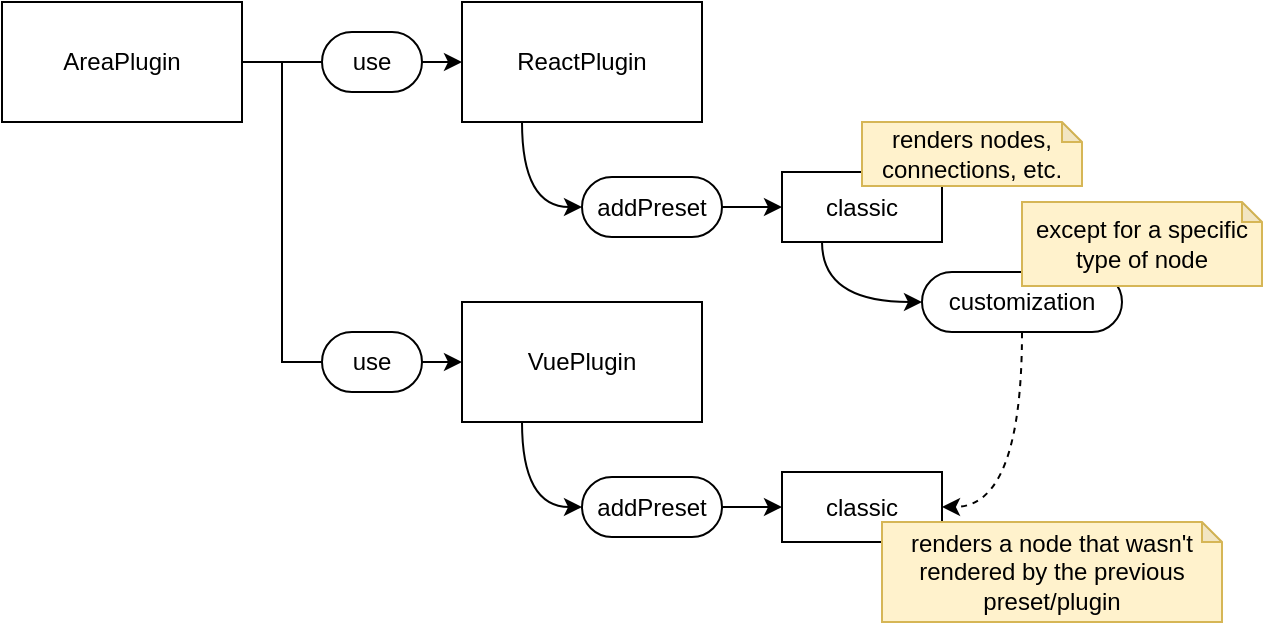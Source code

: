 <mxfile version="22.0.2" type="device">
  <diagram name="page-1" id="nTteX_-L-bd6lsjCAH_5">
    <mxGraphModel dx="1036" dy="606" grid="1" gridSize="10" guides="1" tooltips="1" connect="1" arrows="1" fold="1" page="1" pageScale="1" pageWidth="827" pageHeight="1169" math="0" shadow="0">
      <root>
        <mxCell id="0" />
        <mxCell id="1" parent="0" />
        <mxCell id="fbfoZVHTcV8SbdVOBE8y-40" style="edgeStyle=orthogonalEdgeStyle;rounded=0;orthogonalLoop=1;jettySize=auto;html=1;exitX=0.25;exitY=1;exitDx=0;exitDy=0;entryX=0;entryY=0.5;entryDx=0;entryDy=0;curved=1;" parent="1" source="0EIq4OgII-BHYrVc7AHv-1" target="fbfoZVHTcV8SbdVOBE8y-39" edge="1">
          <mxGeometry relative="1" as="geometry" />
        </mxCell>
        <mxCell id="0EIq4OgII-BHYrVc7AHv-1" value="classic" style="rounded=0;whiteSpace=wrap;html=1;" parent="1" vertex="1">
          <mxGeometry x="410" y="105" width="80" height="35" as="geometry" />
        </mxCell>
        <mxCell id="fbfoZVHTcV8SbdVOBE8y-3" style="edgeStyle=orthogonalEdgeStyle;rounded=0;orthogonalLoop=1;jettySize=auto;html=1;exitX=0.25;exitY=1;exitDx=0;exitDy=0;entryX=0;entryY=0.5;entryDx=0;entryDy=0;curved=1;" parent="1" source="z7vC7oLisWLh9jTTofFt-3" target="rceFUdOcMg6-CjwaC8J5-1" edge="1">
          <mxGeometry relative="1" as="geometry" />
        </mxCell>
        <mxCell id="z7vC7oLisWLh9jTTofFt-3" value="ReactPlugin" style="rounded=0;whiteSpace=wrap;html=1;" parent="1" vertex="1">
          <mxGeometry x="250" y="20" width="120" height="60" as="geometry" />
        </mxCell>
        <mxCell id="fbfoZVHTcV8SbdVOBE8y-2" style="edgeStyle=orthogonalEdgeStyle;rounded=0;orthogonalLoop=1;jettySize=auto;html=1;exitX=1;exitY=0.5;exitDx=0;exitDy=0;entryX=0;entryY=0.5;entryDx=0;entryDy=0;" parent="1" source="rceFUdOcMg6-CjwaC8J5-1" target="0EIq4OgII-BHYrVc7AHv-1" edge="1">
          <mxGeometry relative="1" as="geometry" />
        </mxCell>
        <mxCell id="rceFUdOcMg6-CjwaC8J5-1" value="addPreset" style="rounded=1;whiteSpace=wrap;html=1;arcSize=50;" parent="1" vertex="1">
          <mxGeometry x="310" y="107.5" width="70" height="30" as="geometry" />
        </mxCell>
        <mxCell id="fbfoZVHTcV8SbdVOBE8y-20" value="renders nodes, connections, etc." style="shape=note;whiteSpace=wrap;html=1;backgroundOutline=1;darkOpacity=0.05;size=10;fillColor=#fff2cc;strokeColor=#d6b656;" parent="1" vertex="1">
          <mxGeometry x="450" y="80" width="110" height="32" as="geometry" />
        </mxCell>
        <mxCell id="fbfoZVHTcV8SbdVOBE8y-28" value="classic" style="rounded=0;whiteSpace=wrap;html=1;" parent="1" vertex="1">
          <mxGeometry x="410" y="255" width="80" height="35" as="geometry" />
        </mxCell>
        <mxCell id="fbfoZVHTcV8SbdVOBE8y-29" style="edgeStyle=orthogonalEdgeStyle;rounded=0;orthogonalLoop=1;jettySize=auto;html=1;exitX=0.25;exitY=1;exitDx=0;exitDy=0;entryX=0;entryY=0.5;entryDx=0;entryDy=0;curved=1;" parent="1" source="fbfoZVHTcV8SbdVOBE8y-30" target="fbfoZVHTcV8SbdVOBE8y-32" edge="1">
          <mxGeometry relative="1" as="geometry" />
        </mxCell>
        <mxCell id="fbfoZVHTcV8SbdVOBE8y-30" value="VuePlugin" style="rounded=0;whiteSpace=wrap;html=1;" parent="1" vertex="1">
          <mxGeometry x="250" y="170" width="120" height="60" as="geometry" />
        </mxCell>
        <mxCell id="fbfoZVHTcV8SbdVOBE8y-31" style="edgeStyle=orthogonalEdgeStyle;rounded=0;orthogonalLoop=1;jettySize=auto;html=1;exitX=1;exitY=0.5;exitDx=0;exitDy=0;entryX=0;entryY=0.5;entryDx=0;entryDy=0;" parent="1" source="fbfoZVHTcV8SbdVOBE8y-32" target="fbfoZVHTcV8SbdVOBE8y-28" edge="1">
          <mxGeometry relative="1" as="geometry" />
        </mxCell>
        <mxCell id="fbfoZVHTcV8SbdVOBE8y-32" value="addPreset" style="rounded=1;whiteSpace=wrap;html=1;arcSize=50;" parent="1" vertex="1">
          <mxGeometry x="310" y="257.5" width="70" height="30" as="geometry" />
        </mxCell>
        <mxCell id="fbfoZVHTcV8SbdVOBE8y-33" value="renders a node that wasn&#39;t rendered by the previous preset/plugin" style="shape=note;whiteSpace=wrap;html=1;backgroundOutline=1;darkOpacity=0.05;size=10;fillColor=#fff2cc;strokeColor=#d6b656;" parent="1" vertex="1">
          <mxGeometry x="460" y="280" width="170" height="50" as="geometry" />
        </mxCell>
        <mxCell id="fbfoZVHTcV8SbdVOBE8y-36" style="edgeStyle=orthogonalEdgeStyle;rounded=0;orthogonalLoop=1;jettySize=auto;html=1;exitX=1;exitY=0.5;exitDx=0;exitDy=0;entryX=0;entryY=0.5;entryDx=0;entryDy=0;" parent="1" source="fbfoZVHTcV8SbdVOBE8y-34" target="z7vC7oLisWLh9jTTofFt-3" edge="1">
          <mxGeometry relative="1" as="geometry" />
        </mxCell>
        <mxCell id="fbfoZVHTcV8SbdVOBE8y-37" style="edgeStyle=orthogonalEdgeStyle;rounded=0;orthogonalLoop=1;jettySize=auto;html=1;exitX=1;exitY=0.5;exitDx=0;exitDy=0;entryX=0;entryY=0.5;entryDx=0;entryDy=0;" parent="1" source="fbfoZVHTcV8SbdVOBE8y-34" target="fbfoZVHTcV8SbdVOBE8y-30" edge="1">
          <mxGeometry relative="1" as="geometry">
            <Array as="points">
              <mxPoint x="160" y="50" />
              <mxPoint x="160" y="200" />
            </Array>
          </mxGeometry>
        </mxCell>
        <mxCell id="fbfoZVHTcV8SbdVOBE8y-34" value="AreaPlugin" style="rounded=0;whiteSpace=wrap;html=1;" parent="1" vertex="1">
          <mxGeometry x="20" y="20" width="120" height="60" as="geometry" />
        </mxCell>
        <mxCell id="fbfoZVHTcV8SbdVOBE8y-35" value="use" style="rounded=1;whiteSpace=wrap;html=1;arcSize=50;" parent="1" vertex="1">
          <mxGeometry x="180" y="35" width="50" height="30" as="geometry" />
        </mxCell>
        <mxCell id="fbfoZVHTcV8SbdVOBE8y-38" value="use" style="rounded=1;whiteSpace=wrap;html=1;arcSize=50;" parent="1" vertex="1">
          <mxGeometry x="180" y="185" width="50" height="30" as="geometry" />
        </mxCell>
        <mxCell id="fbfoZVHTcV8SbdVOBE8y-42" style="edgeStyle=orthogonalEdgeStyle;rounded=0;orthogonalLoop=1;jettySize=auto;html=1;exitX=0.5;exitY=1;exitDx=0;exitDy=0;entryX=1;entryY=0.5;entryDx=0;entryDy=0;curved=1;dashed=1;" parent="1" source="fbfoZVHTcV8SbdVOBE8y-39" target="fbfoZVHTcV8SbdVOBE8y-28" edge="1">
          <mxGeometry relative="1" as="geometry" />
        </mxCell>
        <mxCell id="fbfoZVHTcV8SbdVOBE8y-39" value="customization" style="rounded=1;whiteSpace=wrap;html=1;arcSize=50;" parent="1" vertex="1">
          <mxGeometry x="480" y="155" width="100" height="30" as="geometry" />
        </mxCell>
        <mxCell id="fbfoZVHTcV8SbdVOBE8y-41" value="except for a specific type of node" style="shape=note;whiteSpace=wrap;html=1;backgroundOutline=1;darkOpacity=0.05;size=10;fillColor=#fff2cc;strokeColor=#d6b656;" parent="1" vertex="1">
          <mxGeometry x="530" y="120" width="120" height="42" as="geometry" />
        </mxCell>
      </root>
    </mxGraphModel>
  </diagram>
</mxfile>
